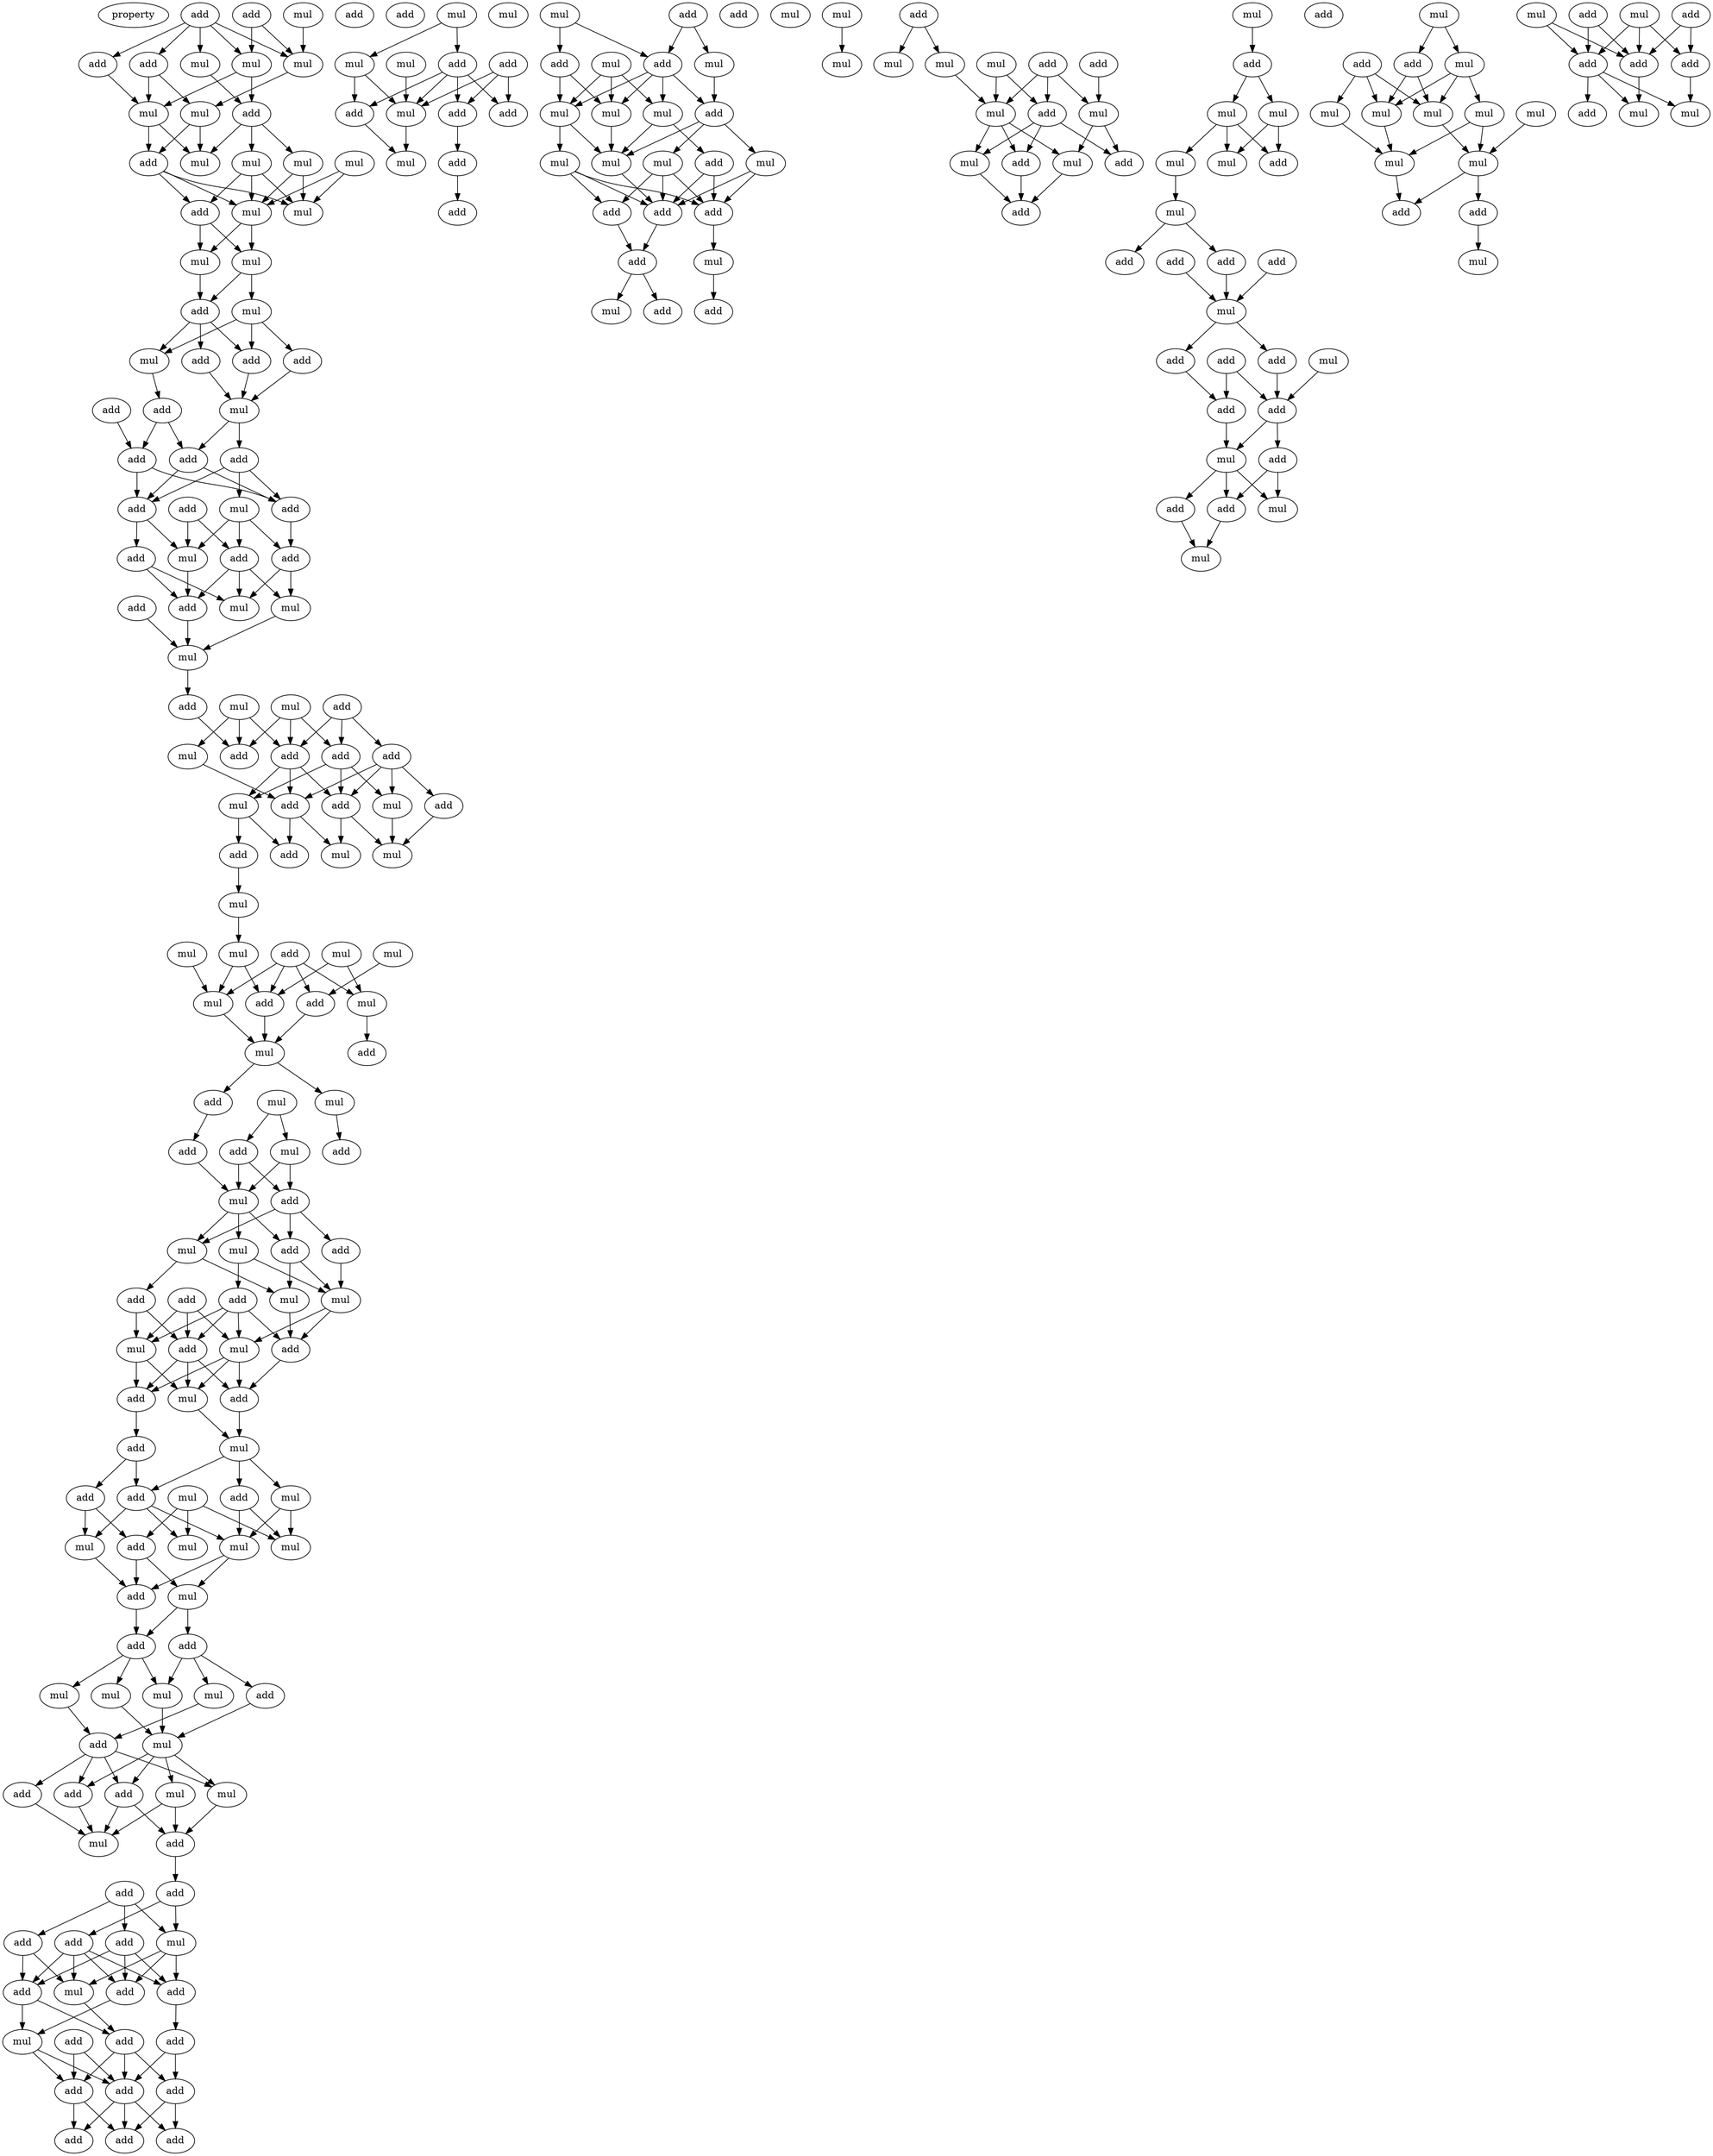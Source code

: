 digraph {
    node [fontcolor=black]
    property [mul=2,lf=1.4]
    0 [ label = add ];
    1 [ label = add ];
    2 [ label = mul ];
    3 [ label = add ];
    4 [ label = mul ];
    5 [ label = mul ];
    6 [ label = add ];
    7 [ label = mul ];
    8 [ label = mul ];
    9 [ label = add ];
    10 [ label = mul ];
    11 [ label = mul ];
    12 [ label = mul ];
    13 [ label = mul ];
    14 [ label = mul ];
    15 [ label = add ];
    16 [ label = add ];
    17 [ label = mul ];
    18 [ label = add ];
    19 [ label = mul ];
    20 [ label = mul ];
    21 [ label = mul ];
    22 [ label = add ];
    23 [ label = mul ];
    24 [ label = add ];
    25 [ label = add ];
    26 [ label = add ];
    27 [ label = mul ];
    28 [ label = add ];
    29 [ label = add ];
    30 [ label = mul ];
    31 [ label = add ];
    32 [ label = add ];
    33 [ label = add ];
    34 [ label = mul ];
    35 [ label = add ];
    36 [ label = add ];
    37 [ label = add ];
    38 [ label = add ];
    39 [ label = add ];
    40 [ label = mul ];
    41 [ label = add ];
    42 [ label = add ];
    43 [ label = mul ];
    44 [ label = add ];
    45 [ label = mul ];
    46 [ label = mul ];
    47 [ label = mul ];
    48 [ label = add ];
    49 [ label = add ];
    50 [ label = mul ];
    51 [ label = add ];
    52 [ label = add ];
    53 [ label = add ];
    54 [ label = add ];
    55 [ label = mul ];
    56 [ label = add ];
    57 [ label = add ];
    58 [ label = mul ];
    59 [ label = add ];
    60 [ label = mul ];
    61 [ label = add ];
    62 [ label = mul ];
    63 [ label = mul ];
    64 [ label = add ];
    65 [ label = add ];
    66 [ label = mul ];
    67 [ label = mul ];
    68 [ label = add ];
    69 [ label = mul ];
    70 [ label = mul ];
    71 [ label = mul ];
    72 [ label = add ];
    73 [ label = mul ];
    74 [ label = add ];
    75 [ label = mul ];
    76 [ label = add ];
    77 [ label = mul ];
    78 [ label = mul ];
    79 [ label = mul ];
    80 [ label = add ];
    81 [ label = add ];
    82 [ label = mul ];
    83 [ label = add ];
    84 [ label = add ];
    85 [ label = add ];
    86 [ label = mul ];
    87 [ label = mul ];
    88 [ label = add ];
    89 [ label = mul ];
    90 [ label = add ];
    91 [ label = add ];
    92 [ label = add ];
    93 [ label = mul ];
    94 [ label = add ];
    95 [ label = mul ];
    96 [ label = mul ];
    97 [ label = mul ];
    98 [ label = add ];
    99 [ label = add ];
    100 [ label = add ];
    101 [ label = add ];
    102 [ label = mul ];
    103 [ label = mul ];
    104 [ label = add ];
    105 [ label = mul ];
    106 [ label = add ];
    107 [ label = mul ];
    108 [ label = add ];
    109 [ label = add ];
    110 [ label = add ];
    111 [ label = mul ];
    112 [ label = mul ];
    113 [ label = mul ];
    114 [ label = mul ];
    115 [ label = mul ];
    116 [ label = add ];
    117 [ label = add ];
    118 [ label = add ];
    119 [ label = mul ];
    120 [ label = add ];
    121 [ label = mul ];
    122 [ label = mul ];
    123 [ label = mul ];
    124 [ label = add ];
    125 [ label = mul ];
    126 [ label = add ];
    127 [ label = add ];
    128 [ label = mul ];
    129 [ label = add ];
    130 [ label = mul ];
    131 [ label = add ];
    132 [ label = mul ];
    133 [ label = add ];
    134 [ label = add ];
    135 [ label = mul ];
    136 [ label = add ];
    137 [ label = add ];
    138 [ label = add ];
    139 [ label = mul ];
    140 [ label = add ];
    141 [ label = add ];
    142 [ label = add ];
    143 [ label = add ];
    144 [ label = add ];
    145 [ label = mul ];
    146 [ label = add ];
    147 [ label = add ];
    148 [ label = add ];
    149 [ label = add ];
    150 [ label = add ];
    151 [ label = add ];
    152 [ label = add ];
    153 [ label = mul ];
    154 [ label = mul ];
    155 [ label = add ];
    156 [ label = mul ];
    157 [ label = add ];
    158 [ label = mul ];
    159 [ label = add ];
    160 [ label = mul ];
    161 [ label = add ];
    162 [ label = add ];
    163 [ label = mul ];
    164 [ label = add ];
    165 [ label = add ];
    166 [ label = add ];
    167 [ label = mul ];
    168 [ label = mul ];
    169 [ label = add ];
    170 [ label = add ];
    171 [ label = mul ];
    172 [ label = mul ];
    173 [ label = mul ];
    174 [ label = add ];
    175 [ label = mul ];
    176 [ label = mul ];
    177 [ label = mul ];
    178 [ label = add ];
    179 [ label = mul ];
    180 [ label = mul ];
    181 [ label = add ];
    182 [ label = add ];
    183 [ label = add ];
    184 [ label = add ];
    185 [ label = mul ];
    186 [ label = add ];
    187 [ label = add ];
    188 [ label = mul ];
    189 [ label = add ];
    190 [ label = mul ];
    191 [ label = mul ];
    192 [ label = add ];
    193 [ label = mul ];
    194 [ label = add ];
    195 [ label = mul ];
    196 [ label = mul ];
    197 [ label = mul ];
    198 [ label = add ];
    199 [ label = add ];
    200 [ label = mul ];
    201 [ label = mul ];
    202 [ label = add ];
    203 [ label = mul ];
    204 [ label = mul ];
    205 [ label = add ];
    206 [ label = mul ];
    207 [ label = add ];
    208 [ label = add ];
    209 [ label = mul ];
    210 [ label = mul ];
    211 [ label = mul ];
    212 [ label = add ];
    213 [ label = mul ];
    214 [ label = mul ];
    215 [ label = add ];
    216 [ label = add ];
    217 [ label = add ];
    218 [ label = add ];
    219 [ label = mul ];
    220 [ label = add ];
    221 [ label = add ];
    222 [ label = mul ];
    223 [ label = add ];
    224 [ label = add ];
    225 [ label = add ];
    226 [ label = mul ];
    227 [ label = add ];
    228 [ label = add ];
    229 [ label = mul ];
    230 [ label = add ];
    231 [ label = add ];
    232 [ label = mul ];
    233 [ label = mul ];
    234 [ label = add ];
    235 [ label = mul ];
    236 [ label = add ];
    237 [ label = mul ];
    238 [ label = mul ];
    239 [ label = mul ];
    240 [ label = mul ];
    241 [ label = mul ];
    242 [ label = mul ];
    243 [ label = mul ];
    244 [ label = add ];
    245 [ label = add ];
    246 [ label = mul ];
    247 [ label = add ];
    248 [ label = mul ];
    249 [ label = add ];
    250 [ label = mul ];
    251 [ label = add ];
    252 [ label = add ];
    253 [ label = add ];
    254 [ label = add ];
    255 [ label = mul ];
    256 [ label = mul ];
    0 -> 3 [ name = 0 ];
    0 -> 4 [ name = 1 ];
    0 -> 5 [ name = 2 ];
    0 -> 6 [ name = 3 ];
    0 -> 7 [ name = 4 ];
    1 -> 5 [ name = 5 ];
    1 -> 7 [ name = 6 ];
    2 -> 7 [ name = 7 ];
    3 -> 8 [ name = 8 ];
    3 -> 10 [ name = 9 ];
    4 -> 9 [ name = 10 ];
    5 -> 9 [ name = 11 ];
    5 -> 10 [ name = 12 ];
    6 -> 10 [ name = 13 ];
    7 -> 8 [ name = 14 ];
    8 -> 14 [ name = 15 ];
    8 -> 15 [ name = 16 ];
    9 -> 12 [ name = 17 ];
    9 -> 13 [ name = 18 ];
    9 -> 14 [ name = 19 ];
    10 -> 14 [ name = 20 ];
    10 -> 15 [ name = 21 ];
    11 -> 17 [ name = 22 ];
    11 -> 19 [ name = 23 ];
    12 -> 17 [ name = 24 ];
    12 -> 19 [ name = 25 ];
    13 -> 17 [ name = 26 ];
    13 -> 18 [ name = 27 ];
    13 -> 19 [ name = 28 ];
    15 -> 17 [ name = 29 ];
    15 -> 18 [ name = 30 ];
    15 -> 19 [ name = 31 ];
    18 -> 20 [ name = 32 ];
    18 -> 21 [ name = 33 ];
    19 -> 20 [ name = 34 ];
    19 -> 21 [ name = 35 ];
    20 -> 22 [ name = 36 ];
    20 -> 23 [ name = 37 ];
    21 -> 22 [ name = 38 ];
    22 -> 24 [ name = 39 ];
    22 -> 25 [ name = 40 ];
    22 -> 27 [ name = 41 ];
    23 -> 24 [ name = 42 ];
    23 -> 26 [ name = 43 ];
    23 -> 27 [ name = 44 ];
    24 -> 30 [ name = 45 ];
    25 -> 30 [ name = 46 ];
    26 -> 30 [ name = 47 ];
    27 -> 28 [ name = 48 ];
    28 -> 31 [ name = 49 ];
    28 -> 32 [ name = 50 ];
    29 -> 31 [ name = 51 ];
    30 -> 32 [ name = 52 ];
    30 -> 33 [ name = 53 ];
    31 -> 35 [ name = 54 ];
    31 -> 36 [ name = 55 ];
    32 -> 35 [ name = 56 ];
    32 -> 36 [ name = 57 ];
    33 -> 34 [ name = 58 ];
    33 -> 35 [ name = 59 ];
    33 -> 36 [ name = 60 ];
    34 -> 38 [ name = 61 ];
    34 -> 40 [ name = 62 ];
    34 -> 41 [ name = 63 ];
    35 -> 39 [ name = 64 ];
    35 -> 40 [ name = 65 ];
    36 -> 41 [ name = 66 ];
    37 -> 38 [ name = 67 ];
    37 -> 40 [ name = 68 ];
    38 -> 42 [ name = 69 ];
    38 -> 43 [ name = 70 ];
    38 -> 45 [ name = 71 ];
    39 -> 42 [ name = 72 ];
    39 -> 45 [ name = 73 ];
    40 -> 42 [ name = 74 ];
    41 -> 43 [ name = 75 ];
    41 -> 45 [ name = 76 ];
    42 -> 46 [ name = 77 ];
    43 -> 46 [ name = 78 ];
    44 -> 46 [ name = 79 ];
    46 -> 48 [ name = 80 ];
    47 -> 53 [ name = 81 ];
    47 -> 55 [ name = 82 ];
    47 -> 56 [ name = 83 ];
    48 -> 56 [ name = 84 ];
    50 -> 52 [ name = 85 ];
    50 -> 53 [ name = 86 ];
    50 -> 56 [ name = 87 ];
    51 -> 52 [ name = 88 ];
    51 -> 53 [ name = 89 ];
    51 -> 54 [ name = 90 ];
    52 -> 57 [ name = 91 ];
    52 -> 58 [ name = 92 ];
    52 -> 60 [ name = 93 ];
    53 -> 57 [ name = 94 ];
    53 -> 58 [ name = 95 ];
    53 -> 59 [ name = 96 ];
    54 -> 57 [ name = 97 ];
    54 -> 59 [ name = 98 ];
    54 -> 60 [ name = 99 ];
    54 -> 61 [ name = 100 ];
    55 -> 59 [ name = 101 ];
    57 -> 62 [ name = 102 ];
    57 -> 63 [ name = 103 ];
    58 -> 64 [ name = 104 ];
    58 -> 65 [ name = 105 ];
    59 -> 63 [ name = 106 ];
    59 -> 64 [ name = 107 ];
    60 -> 62 [ name = 108 ];
    61 -> 62 [ name = 109 ];
    65 -> 66 [ name = 110 ];
    66 -> 71 [ name = 111 ];
    67 -> 72 [ name = 112 ];
    67 -> 75 [ name = 113 ];
    68 -> 72 [ name = 114 ];
    68 -> 73 [ name = 115 ];
    68 -> 74 [ name = 116 ];
    68 -> 75 [ name = 117 ];
    69 -> 74 [ name = 118 ];
    70 -> 73 [ name = 119 ];
    71 -> 72 [ name = 120 ];
    71 -> 73 [ name = 121 ];
    72 -> 77 [ name = 122 ];
    73 -> 77 [ name = 123 ];
    74 -> 77 [ name = 124 ];
    75 -> 76 [ name = 125 ];
    77 -> 79 [ name = 126 ];
    77 -> 80 [ name = 127 ];
    78 -> 81 [ name = 128 ];
    78 -> 82 [ name = 129 ];
    79 -> 83 [ name = 130 ];
    80 -> 84 [ name = 131 ];
    81 -> 85 [ name = 132 ];
    81 -> 86 [ name = 133 ];
    82 -> 85 [ name = 134 ];
    82 -> 86 [ name = 135 ];
    84 -> 86 [ name = 136 ];
    85 -> 88 [ name = 137 ];
    85 -> 89 [ name = 138 ];
    85 -> 90 [ name = 139 ];
    86 -> 87 [ name = 140 ];
    86 -> 89 [ name = 141 ];
    86 -> 90 [ name = 142 ];
    87 -> 92 [ name = 143 ];
    87 -> 93 [ name = 144 ];
    88 -> 93 [ name = 145 ];
    89 -> 91 [ name = 146 ];
    89 -> 95 [ name = 147 ];
    90 -> 93 [ name = 148 ];
    90 -> 95 [ name = 149 ];
    91 -> 96 [ name = 150 ];
    91 -> 99 [ name = 151 ];
    92 -> 96 [ name = 152 ];
    92 -> 97 [ name = 153 ];
    92 -> 98 [ name = 154 ];
    92 -> 99 [ name = 155 ];
    93 -> 97 [ name = 156 ];
    93 -> 98 [ name = 157 ];
    94 -> 96 [ name = 158 ];
    94 -> 97 [ name = 159 ];
    94 -> 99 [ name = 160 ];
    95 -> 98 [ name = 161 ];
    96 -> 101 [ name = 162 ];
    96 -> 102 [ name = 163 ];
    97 -> 100 [ name = 164 ];
    97 -> 101 [ name = 165 ];
    97 -> 102 [ name = 166 ];
    98 -> 100 [ name = 167 ];
    99 -> 100 [ name = 168 ];
    99 -> 101 [ name = 169 ];
    99 -> 102 [ name = 170 ];
    100 -> 103 [ name = 171 ];
    101 -> 104 [ name = 172 ];
    102 -> 103 [ name = 173 ];
    103 -> 105 [ name = 174 ];
    103 -> 108 [ name = 175 ];
    103 -> 109 [ name = 176 ];
    104 -> 106 [ name = 177 ];
    104 -> 109 [ name = 178 ];
    105 -> 111 [ name = 179 ];
    105 -> 112 [ name = 180 ];
    106 -> 110 [ name = 181 ];
    106 -> 114 [ name = 182 ];
    107 -> 110 [ name = 183 ];
    107 -> 111 [ name = 184 ];
    107 -> 113 [ name = 185 ];
    108 -> 111 [ name = 186 ];
    108 -> 112 [ name = 187 ];
    109 -> 112 [ name = 188 ];
    109 -> 113 [ name = 189 ];
    109 -> 114 [ name = 190 ];
    110 -> 115 [ name = 191 ];
    110 -> 116 [ name = 192 ];
    112 -> 115 [ name = 193 ];
    112 -> 116 [ name = 194 ];
    114 -> 116 [ name = 195 ];
    115 -> 117 [ name = 196 ];
    115 -> 118 [ name = 197 ];
    116 -> 117 [ name = 198 ];
    117 -> 119 [ name = 199 ];
    117 -> 122 [ name = 200 ];
    117 -> 123 [ name = 201 ];
    118 -> 119 [ name = 202 ];
    118 -> 120 [ name = 203 ];
    118 -> 121 [ name = 204 ];
    119 -> 125 [ name = 205 ];
    120 -> 125 [ name = 206 ];
    121 -> 124 [ name = 207 ];
    122 -> 125 [ name = 208 ];
    123 -> 124 [ name = 209 ];
    124 -> 126 [ name = 210 ];
    124 -> 127 [ name = 211 ];
    124 -> 128 [ name = 212 ];
    124 -> 129 [ name = 213 ];
    125 -> 126 [ name = 214 ];
    125 -> 127 [ name = 215 ];
    125 -> 128 [ name = 216 ];
    125 -> 130 [ name = 217 ];
    126 -> 132 [ name = 218 ];
    127 -> 131 [ name = 219 ];
    127 -> 132 [ name = 220 ];
    128 -> 131 [ name = 221 ];
    129 -> 132 [ name = 222 ];
    130 -> 131 [ name = 223 ];
    130 -> 132 [ name = 224 ];
    131 -> 134 [ name = 225 ];
    133 -> 135 [ name = 226 ];
    133 -> 137 [ name = 227 ];
    133 -> 138 [ name = 228 ];
    134 -> 135 [ name = 229 ];
    134 -> 136 [ name = 230 ];
    135 -> 139 [ name = 231 ];
    135 -> 141 [ name = 232 ];
    135 -> 142 [ name = 233 ];
    136 -> 139 [ name = 234 ];
    136 -> 140 [ name = 235 ];
    136 -> 141 [ name = 236 ];
    136 -> 142 [ name = 237 ];
    137 -> 139 [ name = 238 ];
    137 -> 140 [ name = 239 ];
    138 -> 140 [ name = 240 ];
    138 -> 141 [ name = 241 ];
    138 -> 142 [ name = 242 ];
    139 -> 144 [ name = 243 ];
    140 -> 144 [ name = 244 ];
    140 -> 145 [ name = 245 ];
    141 -> 143 [ name = 246 ];
    142 -> 145 [ name = 247 ];
    143 -> 148 [ name = 248 ];
    143 -> 149 [ name = 249 ];
    144 -> 147 [ name = 250 ];
    144 -> 148 [ name = 251 ];
    144 -> 149 [ name = 252 ];
    145 -> 147 [ name = 253 ];
    145 -> 148 [ name = 254 ];
    146 -> 147 [ name = 255 ];
    146 -> 148 [ name = 256 ];
    147 -> 151 [ name = 257 ];
    147 -> 152 [ name = 258 ];
    148 -> 150 [ name = 259 ];
    148 -> 151 [ name = 260 ];
    148 -> 152 [ name = 261 ];
    149 -> 150 [ name = 262 ];
    149 -> 152 [ name = 263 ];
    153 -> 157 [ name = 264 ];
    153 -> 158 [ name = 265 ];
    155 -> 160 [ name = 266 ];
    155 -> 161 [ name = 267 ];
    155 -> 162 [ name = 268 ];
    156 -> 160 [ name = 269 ];
    157 -> 159 [ name = 270 ];
    157 -> 160 [ name = 271 ];
    157 -> 161 [ name = 272 ];
    157 -> 162 [ name = 273 ];
    158 -> 159 [ name = 274 ];
    158 -> 160 [ name = 275 ];
    159 -> 163 [ name = 276 ];
    160 -> 163 [ name = 277 ];
    161 -> 164 [ name = 278 ];
    164 -> 165 [ name = 279 ];
    166 -> 168 [ name = 280 ];
    166 -> 169 [ name = 281 ];
    167 -> 169 [ name = 282 ];
    167 -> 170 [ name = 283 ];
    168 -> 174 [ name = 284 ];
    169 -> 172 [ name = 285 ];
    169 -> 173 [ name = 286 ];
    169 -> 174 [ name = 287 ];
    169 -> 175 [ name = 288 ];
    170 -> 172 [ name = 289 ];
    170 -> 173 [ name = 290 ];
    171 -> 172 [ name = 291 ];
    171 -> 173 [ name = 292 ];
    171 -> 175 [ name = 293 ];
    172 -> 176 [ name = 294 ];
    172 -> 179 [ name = 295 ];
    173 -> 176 [ name = 296 ];
    174 -> 176 [ name = 297 ];
    174 -> 177 [ name = 298 ];
    174 -> 180 [ name = 299 ];
    175 -> 176 [ name = 300 ];
    175 -> 178 [ name = 301 ];
    176 -> 183 [ name = 302 ];
    177 -> 182 [ name = 303 ];
    177 -> 183 [ name = 304 ];
    178 -> 182 [ name = 305 ];
    178 -> 183 [ name = 306 ];
    179 -> 181 [ name = 307 ];
    179 -> 182 [ name = 308 ];
    179 -> 183 [ name = 309 ];
    180 -> 181 [ name = 310 ];
    180 -> 182 [ name = 311 ];
    180 -> 183 [ name = 312 ];
    181 -> 184 [ name = 313 ];
    182 -> 185 [ name = 314 ];
    183 -> 184 [ name = 315 ];
    184 -> 186 [ name = 316 ];
    184 -> 188 [ name = 317 ];
    185 -> 187 [ name = 318 ];
    191 -> 193 [ name = 319 ];
    192 -> 195 [ name = 320 ];
    192 -> 196 [ name = 321 ];
    194 -> 199 [ name = 322 ];
    194 -> 200 [ name = 323 ];
    194 -> 201 [ name = 324 ];
    195 -> 200 [ name = 325 ];
    197 -> 199 [ name = 326 ];
    197 -> 200 [ name = 327 ];
    198 -> 201 [ name = 328 ];
    199 -> 202 [ name = 329 ];
    199 -> 204 [ name = 330 ];
    199 -> 205 [ name = 331 ];
    200 -> 202 [ name = 332 ];
    200 -> 203 [ name = 333 ];
    200 -> 204 [ name = 334 ];
    201 -> 203 [ name = 335 ];
    201 -> 205 [ name = 336 ];
    202 -> 207 [ name = 337 ];
    203 -> 207 [ name = 338 ];
    204 -> 207 [ name = 339 ];
    206 -> 208 [ name = 340 ];
    208 -> 209 [ name = 341 ];
    208 -> 210 [ name = 342 ];
    209 -> 211 [ name = 343 ];
    209 -> 212 [ name = 344 ];
    209 -> 213 [ name = 345 ];
    210 -> 212 [ name = 346 ];
    210 -> 213 [ name = 347 ];
    211 -> 214 [ name = 348 ];
    214 -> 215 [ name = 349 ];
    214 -> 217 [ name = 350 ];
    216 -> 219 [ name = 351 ];
    217 -> 219 [ name = 352 ];
    218 -> 219 [ name = 353 ];
    219 -> 221 [ name = 354 ];
    219 -> 223 [ name = 355 ];
    220 -> 224 [ name = 356 ];
    220 -> 225 [ name = 357 ];
    221 -> 224 [ name = 358 ];
    222 -> 224 [ name = 359 ];
    223 -> 225 [ name = 360 ];
    224 -> 226 [ name = 361 ];
    224 -> 227 [ name = 362 ];
    225 -> 226 [ name = 363 ];
    226 -> 228 [ name = 364 ];
    226 -> 229 [ name = 365 ];
    226 -> 231 [ name = 366 ];
    227 -> 228 [ name = 367 ];
    227 -> 229 [ name = 368 ];
    228 -> 232 [ name = 369 ];
    231 -> 232 [ name = 370 ];
    233 -> 235 [ name = 371 ];
    233 -> 236 [ name = 372 ];
    234 -> 237 [ name = 373 ];
    234 -> 238 [ name = 374 ];
    234 -> 239 [ name = 375 ];
    235 -> 237 [ name = 376 ];
    235 -> 238 [ name = 377 ];
    235 -> 240 [ name = 378 ];
    236 -> 237 [ name = 379 ];
    236 -> 238 [ name = 380 ];
    237 -> 243 [ name = 381 ];
    238 -> 242 [ name = 382 ];
    239 -> 243 [ name = 383 ];
    240 -> 242 [ name = 384 ];
    240 -> 243 [ name = 385 ];
    241 -> 242 [ name = 386 ];
    242 -> 244 [ name = 387 ];
    242 -> 245 [ name = 388 ];
    243 -> 244 [ name = 389 ];
    245 -> 246 [ name = 390 ];
    247 -> 252 [ name = 391 ];
    247 -> 253 [ name = 392 ];
    248 -> 251 [ name = 393 ];
    248 -> 253 [ name = 394 ];
    249 -> 251 [ name = 395 ];
    249 -> 253 [ name = 396 ];
    250 -> 251 [ name = 397 ];
    250 -> 252 [ name = 398 ];
    250 -> 253 [ name = 399 ];
    251 -> 254 [ name = 400 ];
    251 -> 255 [ name = 401 ];
    251 -> 256 [ name = 402 ];
    252 -> 255 [ name = 403 ];
    253 -> 256 [ name = 404 ];
}
